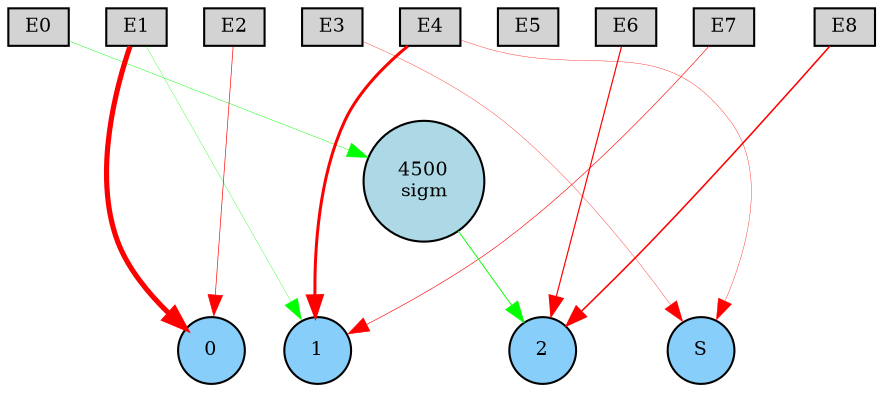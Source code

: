 digraph {
	node [fontsize=9 height=0.2 shape=circle width=0.2]
	subgraph inputs {
		node [shape=box style=filled]
		rank=source
		E0 [fillcolor=lightgray]
		E1 [fillcolor=lightgray]
		E0 -> E1 [style=invis]
		E2 [fillcolor=lightgray]
		E1 -> E2 [style=invis]
		E3 [fillcolor=lightgray]
		E2 -> E3 [style=invis]
		E4 [fillcolor=lightgray]
		E3 -> E4 [style=invis]
		E5 [fillcolor=lightgray]
		E4 -> E5 [style=invis]
		E6 [fillcolor=lightgray]
		E5 -> E6 [style=invis]
		E7 [fillcolor=lightgray]
		E6 -> E7 [style=invis]
		E8 [fillcolor=lightgray]
		E7 -> E8 [style=invis]
	}
	subgraph outputs {
		node [style=filled]
		rank=sink
		0 [fillcolor=lightskyblue fontsize=9 height=0.2 shape=circle width=0.2]
		1 [fillcolor=lightskyblue fontsize=9 height=0.2 shape=circle width=0.2]
		0 -> 1 [style=invis]
		2 [fillcolor=lightskyblue fontsize=9 height=0.2 shape=circle width=0.2]
		1 -> 2 [style=invis]
		S [fillcolor=lightskyblue fontsize=9 height=0.2 shape=circle width=0.2]
		2 -> S [style=invis]
	}
	4500 [label="4500
sigm" fillcolor=lightblue style=filled]
	E8 -> 2 [color=red penwidth=0.7504317809834459 style=solid]
	E1 -> 0 [color=red penwidth=2.4705799926182426 style=solid]
	E4 -> 1 [color=red penwidth=1.445447016641142 style=solid]
	E7 -> 1 [color=red penwidth=0.295999180077294 style=solid]
	E4 -> S [color=red penwidth=0.17510420202917393 style=solid]
	E0 -> 4500 [color=green penwidth=0.2169535344094874 style=solid]
	4500 -> 2 [color=green penwidth=0.45286811281472916 style=solid]
	E2 -> 0 [color=red penwidth=0.3213161605722159 style=solid]
	E3 -> S [color=red penwidth=0.16410729795466356 style=solid]
	E6 -> 2 [color=red penwidth=0.5771396224440415 style=solid]
	E1 -> 1 [color=green penwidth=0.1625411176260886 style=solid]
}
